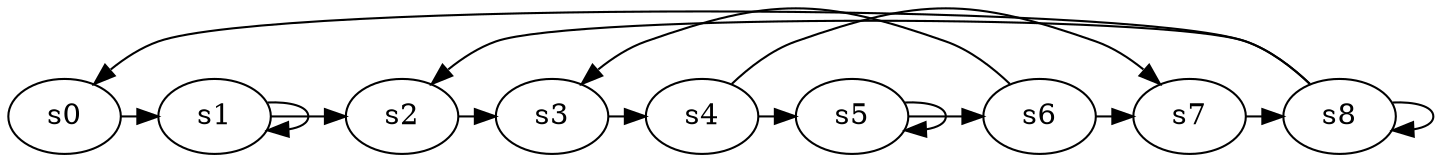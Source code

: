 digraph game_0600_cycle_9 {
    s0 [name="s0", player=1];
    s1 [name="s1", player=1, target=1];
    s2 [name="s2", player=0];
    s3 [name="s3", player=1, target=1];
    s4 [name="s4", player=0];
    s5 [name="s5", player=0, target=1];
    s6 [name="s6", player=0];
    s7 [name="s7", player=1];
    s8 [name="s8", player=1];

    s0 -> s1 [constraint="time == 5 || time == 6 || time == 8 || time == 14 || time == 16 || time == 18"];
    s1 -> s2 [constraint="time == 7 || time == 9 || time == 17 || time == 19"];
    s2 -> s3 [constraint="time == 9 || time == 15 || time == 16 || time == 18 || time == 24"];
    s3 -> s4 [constraint="time % 7 == 5"];
    s4 -> s5 [constraint="time % 4 == 0"];
    s5 -> s6 [constraint="time % 4 == 2 || time % 4 == 3"];
    s6 -> s7 [constraint="!(time % 3 == 0)"];
    s7 -> s8 [constraint="time % 3 == 1 || time % 3 == 2"];
    s8 -> s0 [constraint="time == 7 || time == 13 || time == 16 || time == 19"];
    s1 -> s1 [constraint="time % 3 == 0"];
    s4 -> s7 [constraint="time == 2 || time == 12"];
    s5 -> s5 [constraint="time % 3 == 0"];
    s6 -> s3 [constraint="time == 1 || time == 12 || time == 13"];
    s8 -> s8 [constraint="time % 3 == 0"];
    s8 -> s2 [constraint="time == 6 || time == 9 || time == 12"];
}
